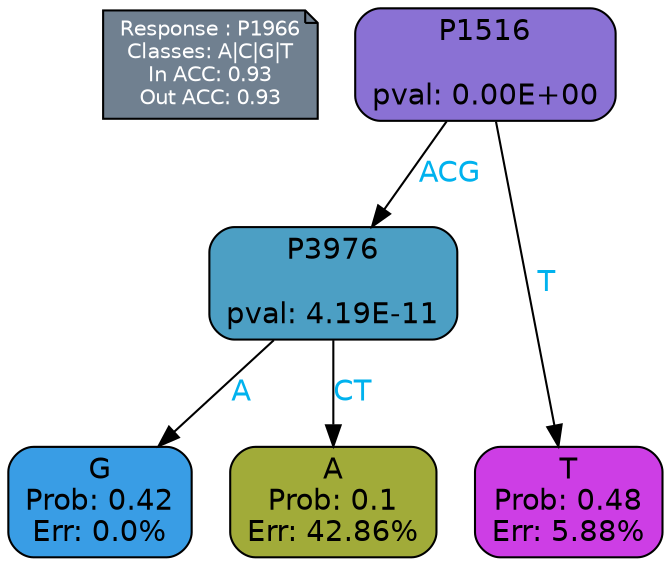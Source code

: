 digraph Tree {
node [shape=box, style="filled, rounded", color="black", fontname=helvetica] ;
graph [ranksep=equally, splines=polylines, bgcolor=transparent, dpi=600] ;
edge [fontname=helvetica] ;
LEGEND [label="Response : P1966
Classes: A|C|G|T
In ACC: 0.93
Out ACC: 0.93
",shape=note,align=left,style=filled,fillcolor="slategray",fontcolor="white",fontsize=10];1 [label="P1516

pval: 0.00E+00", fillcolor="#8a71d4"] ;
2 [label="P3976

pval: 4.19E-11", fillcolor="#4c9fc4"] ;
3 [label="G
Prob: 0.42
Err: 0.0%", fillcolor="#399de5"] ;
4 [label="A
Prob: 0.1
Err: 42.86%", fillcolor="#a1ab39"] ;
5 [label="T
Prob: 0.48
Err: 5.88%", fillcolor="#cd3ee5"] ;
1 -> 2 [label="ACG",fontcolor=deepskyblue2] ;
1 -> 5 [label="T",fontcolor=deepskyblue2] ;
2 -> 3 [label="A",fontcolor=deepskyblue2] ;
2 -> 4 [label="CT",fontcolor=deepskyblue2] ;
{rank = same; 3;4;5;}{rank = same; LEGEND;1;}}